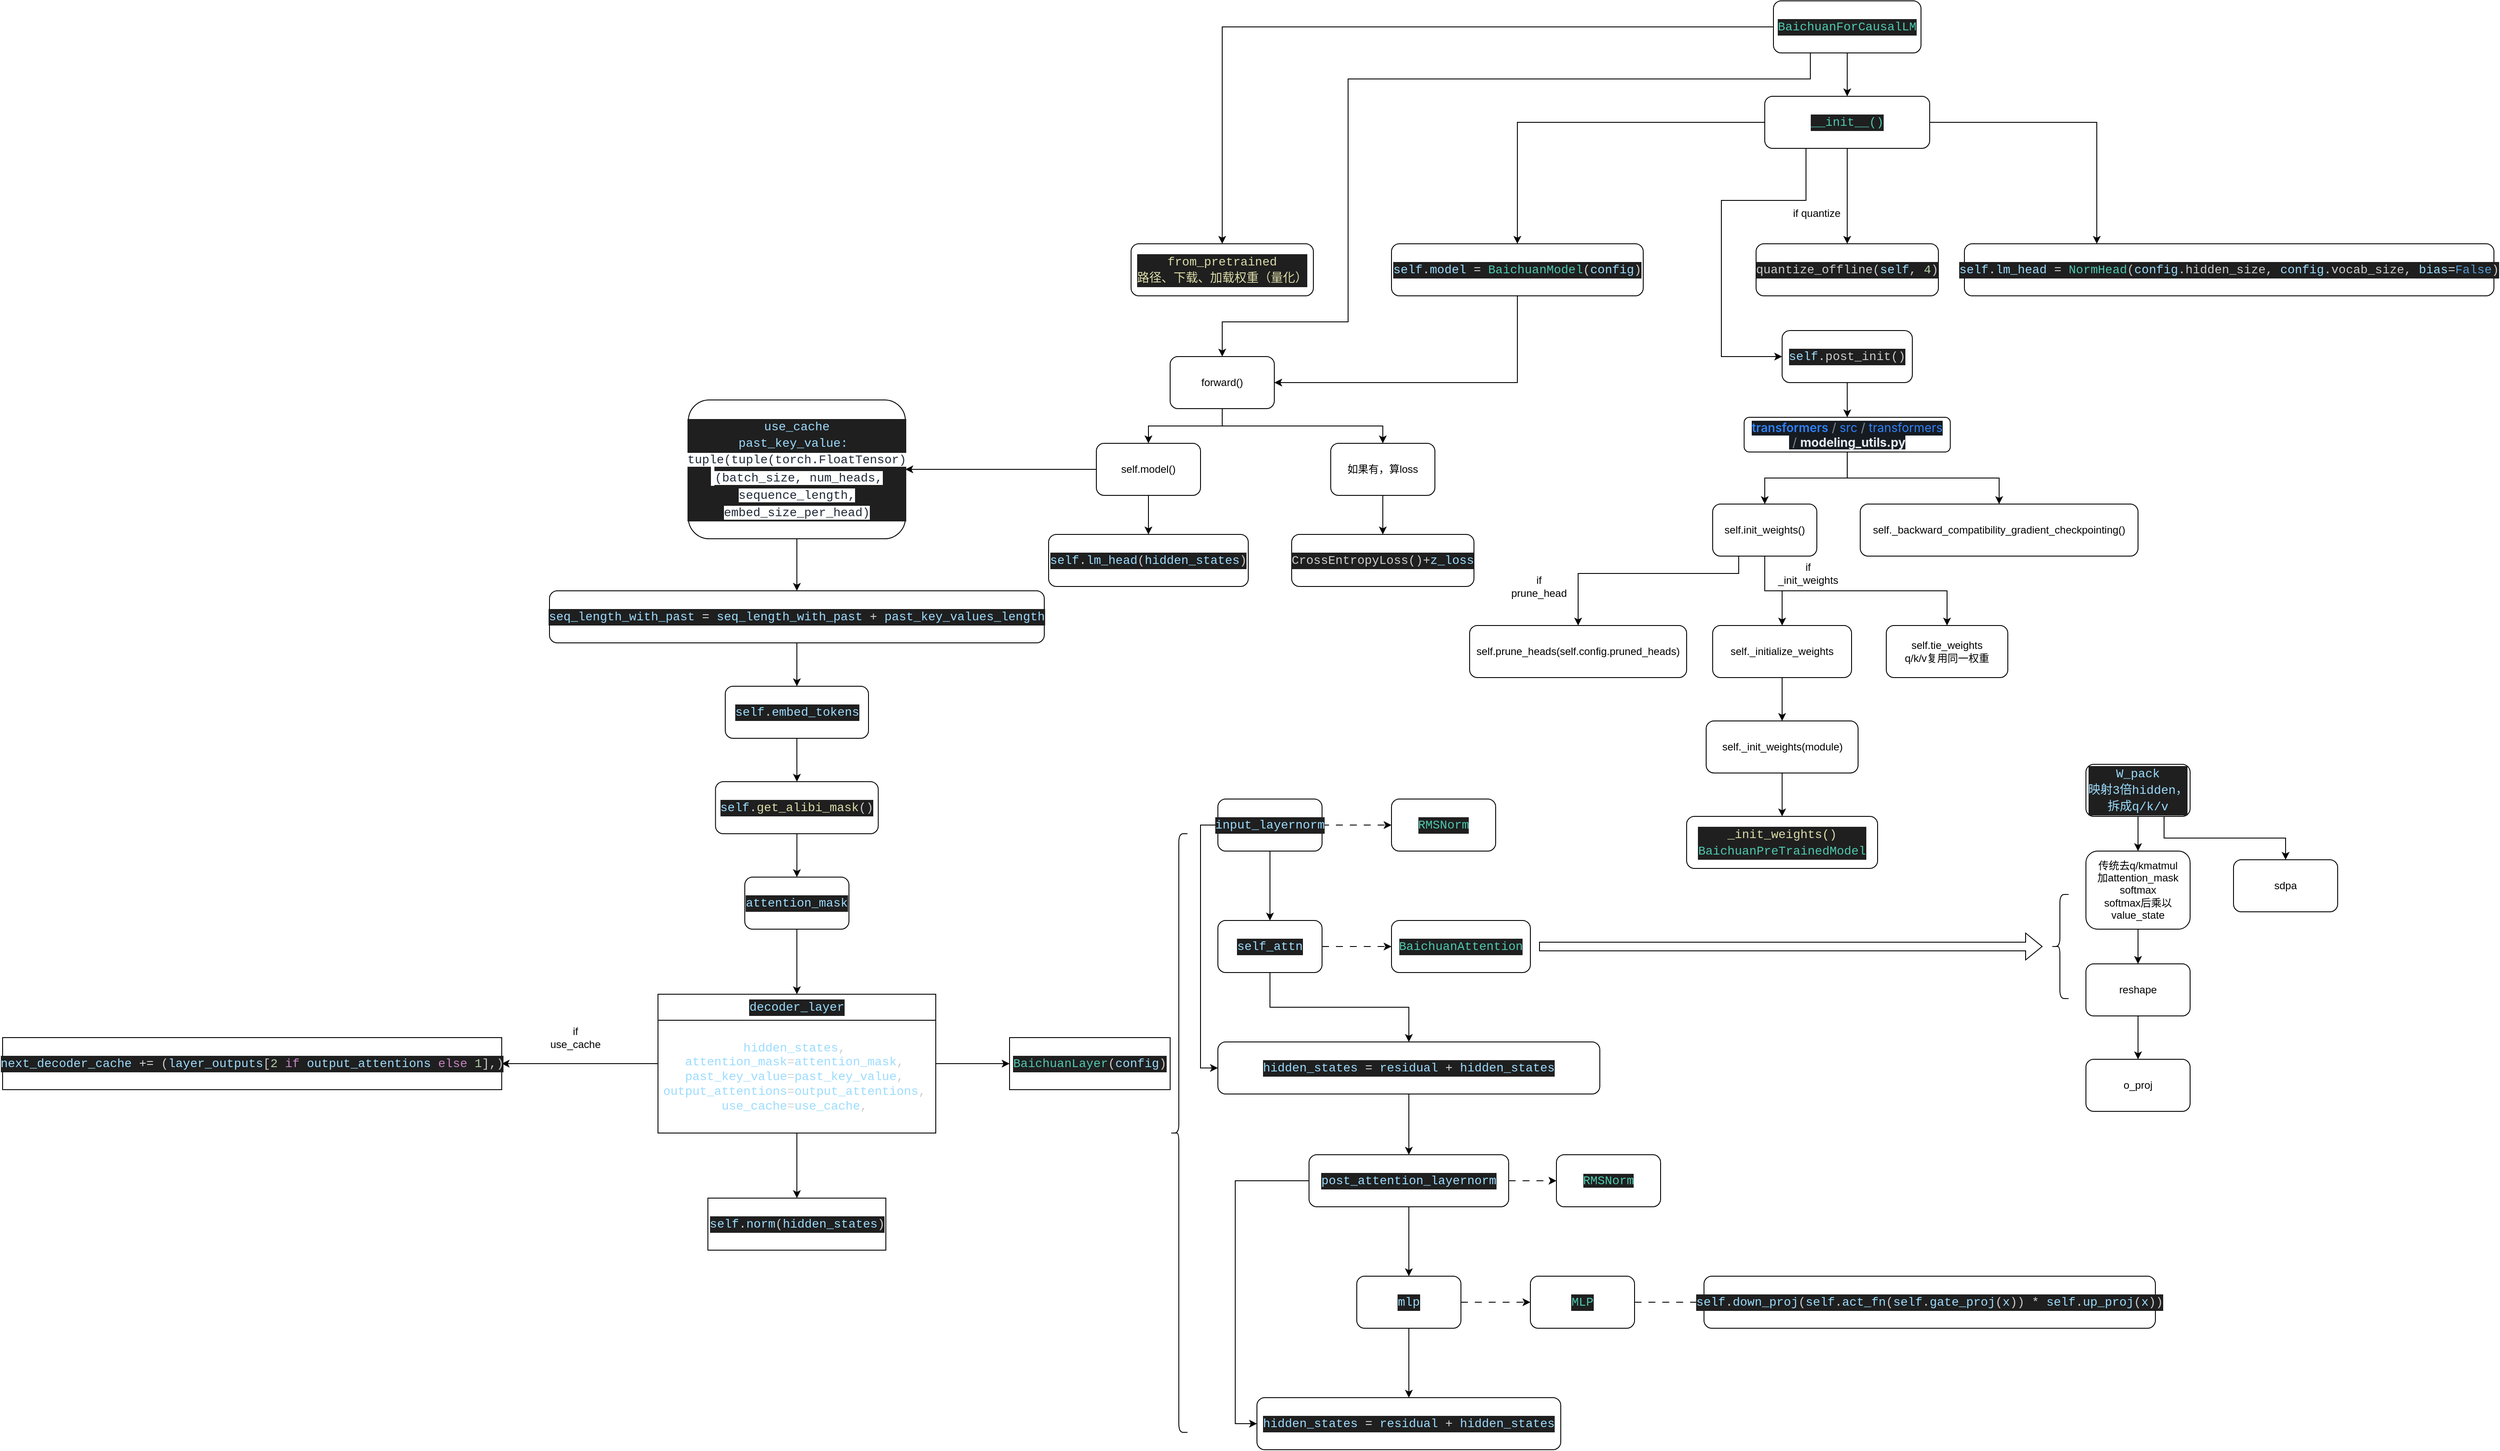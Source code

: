 <mxfile version="24.2.5" type="device">
  <diagram name="第 1 页" id="lJStV8RaI5A1z8thdrf8">
    <mxGraphModel dx="2832" dy="2044" grid="1" gridSize="10" guides="1" tooltips="1" connect="1" arrows="1" fold="1" page="1" pageScale="1" pageWidth="827" pageHeight="1169" math="0" shadow="0">
      <root>
        <mxCell id="0" />
        <mxCell id="1" parent="0" />
        <mxCell id="XuyY1v07Ao4F7MrTUdh4-5" style="edgeStyle=orthogonalEdgeStyle;rounded=0;orthogonalLoop=1;jettySize=auto;html=1;exitX=0.5;exitY=1;exitDx=0;exitDy=0;entryX=0.5;entryY=0;entryDx=0;entryDy=0;" edge="1" parent="1" source="XuyY1v07Ao4F7MrTUdh4-1" target="XuyY1v07Ao4F7MrTUdh4-4">
          <mxGeometry relative="1" as="geometry" />
        </mxCell>
        <mxCell id="XuyY1v07Ao4F7MrTUdh4-8" style="edgeStyle=orthogonalEdgeStyle;rounded=0;orthogonalLoop=1;jettySize=auto;html=1;exitX=0.25;exitY=1;exitDx=0;exitDy=0;entryX=0;entryY=0.5;entryDx=0;entryDy=0;" edge="1" parent="1" source="XuyY1v07Ao4F7MrTUdh4-1" target="XuyY1v07Ao4F7MrTUdh4-7">
          <mxGeometry relative="1" as="geometry">
            <Array as="points">
              <mxPoint x="498" y="140" />
              <mxPoint x="400" y="140" />
              <mxPoint x="400" y="320" />
            </Array>
          </mxGeometry>
        </mxCell>
        <mxCell id="XuyY1v07Ao4F7MrTUdh4-29" style="edgeStyle=orthogonalEdgeStyle;rounded=0;orthogonalLoop=1;jettySize=auto;html=1;exitX=0;exitY=0.5;exitDx=0;exitDy=0;entryX=0.5;entryY=0;entryDx=0;entryDy=0;" edge="1" parent="1" source="XuyY1v07Ao4F7MrTUdh4-1" target="XuyY1v07Ao4F7MrTUdh4-2">
          <mxGeometry relative="1" as="geometry" />
        </mxCell>
        <mxCell id="XuyY1v07Ao4F7MrTUdh4-30" style="edgeStyle=orthogonalEdgeStyle;rounded=0;orthogonalLoop=1;jettySize=auto;html=1;exitX=1;exitY=0.5;exitDx=0;exitDy=0;entryX=0.25;entryY=0;entryDx=0;entryDy=0;" edge="1" parent="1" source="XuyY1v07Ao4F7MrTUdh4-1" target="XuyY1v07Ao4F7MrTUdh4-3">
          <mxGeometry relative="1" as="geometry" />
        </mxCell>
        <mxCell id="XuyY1v07Ao4F7MrTUdh4-1" value="&lt;div style=&quot;color: rgb(204, 204, 204); background-color: rgb(31, 31, 31); font-family: Consolas, &amp;quot;Courier New&amp;quot;, monospace; font-size: 14px; line-height: 19px; white-space: pre;&quot;&gt;&lt;span style=&quot;color: #4ec9b0;&quot;&gt;__init__()&lt;/span&gt;&lt;/div&gt;" style="rounded=1;whiteSpace=wrap;html=1;" vertex="1" parent="1">
          <mxGeometry x="450" y="20" width="190" height="60" as="geometry" />
        </mxCell>
        <mxCell id="XuyY1v07Ao4F7MrTUdh4-39" style="edgeStyle=orthogonalEdgeStyle;rounded=0;orthogonalLoop=1;jettySize=auto;html=1;exitX=0.5;exitY=1;exitDx=0;exitDy=0;entryX=1;entryY=0.5;entryDx=0;entryDy=0;" edge="1" parent="1" source="XuyY1v07Ao4F7MrTUdh4-2" target="XuyY1v07Ao4F7MrTUdh4-37">
          <mxGeometry relative="1" as="geometry" />
        </mxCell>
        <mxCell id="XuyY1v07Ao4F7MrTUdh4-2" value="&lt;div style=&quot;color: rgb(204, 204, 204); background-color: rgb(31, 31, 31); font-family: Consolas, &amp;quot;Courier New&amp;quot;, monospace; font-size: 14px; line-height: 19px; white-space: pre;&quot;&gt;&lt;div style=&quot;line-height: 19px;&quot;&gt;&lt;span style=&quot;color: #9cdcfe;&quot;&gt;self&lt;/span&gt;.&lt;span style=&quot;color: #9cdcfe;&quot;&gt;model&lt;/span&gt; &lt;span style=&quot;color: #d4d4d4;&quot;&gt;=&lt;/span&gt; &lt;span style=&quot;color: #4ec9b0;&quot;&gt;BaichuanModel&lt;/span&gt;(&lt;span style=&quot;color: #9cdcfe;&quot;&gt;config&lt;/span&gt;)&lt;/div&gt;&lt;/div&gt;" style="rounded=1;whiteSpace=wrap;html=1;" vertex="1" parent="1">
          <mxGeometry x="20" y="190" width="290" height="60" as="geometry" />
        </mxCell>
        <mxCell id="XuyY1v07Ao4F7MrTUdh4-3" value="&lt;div style=&quot;color: rgb(204, 204, 204); background-color: rgb(31, 31, 31); font-family: Consolas, &amp;quot;Courier New&amp;quot;, monospace; font-size: 14px; line-height: 19px; white-space: pre;&quot;&gt;&lt;span style=&quot;color: #9cdcfe;&quot;&gt;self&lt;/span&gt;.&lt;span style=&quot;color: #9cdcfe;&quot;&gt;lm_head&lt;/span&gt; &lt;span style=&quot;color: #d4d4d4;&quot;&gt;=&lt;/span&gt; &lt;span style=&quot;color: #4ec9b0;&quot;&gt;NormHead&lt;/span&gt;(&lt;span style=&quot;color: #9cdcfe;&quot;&gt;config&lt;/span&gt;.hidden_size, &lt;span style=&quot;color: #9cdcfe;&quot;&gt;config&lt;/span&gt;.vocab_size, &lt;span style=&quot;color: #9cdcfe;&quot;&gt;bias&lt;/span&gt;&lt;span style=&quot;color: #d4d4d4;&quot;&gt;=&lt;/span&gt;&lt;span style=&quot;color: #569cd6;&quot;&gt;False&lt;/span&gt;)&lt;/div&gt;" style="rounded=1;whiteSpace=wrap;html=1;" vertex="1" parent="1">
          <mxGeometry x="680" y="190" width="610" height="60" as="geometry" />
        </mxCell>
        <mxCell id="XuyY1v07Ao4F7MrTUdh4-4" value="&lt;div style=&quot;color: rgb(204, 204, 204); background-color: rgb(31, 31, 31); font-family: Consolas, &amp;quot;Courier New&amp;quot;, monospace; font-size: 14px; line-height: 19px; white-space: pre;&quot;&gt;quantize_offline(&lt;span style=&quot;color: #9cdcfe;&quot;&gt;self&lt;/span&gt;, &lt;span style=&quot;color: #b5cea8;&quot;&gt;4&lt;/span&gt;)&lt;/div&gt;" style="rounded=1;whiteSpace=wrap;html=1;" vertex="1" parent="1">
          <mxGeometry x="440" y="190" width="210" height="60" as="geometry" />
        </mxCell>
        <mxCell id="XuyY1v07Ao4F7MrTUdh4-6" value="if quantize" style="text;html=1;align=center;verticalAlign=middle;whiteSpace=wrap;rounded=0;" vertex="1" parent="1">
          <mxGeometry x="480" y="140" width="60" height="30" as="geometry" />
        </mxCell>
        <mxCell id="XuyY1v07Ao4F7MrTUdh4-10" value="" style="edgeStyle=orthogonalEdgeStyle;rounded=0;orthogonalLoop=1;jettySize=auto;html=1;" edge="1" parent="1" source="XuyY1v07Ao4F7MrTUdh4-7" target="XuyY1v07Ao4F7MrTUdh4-9">
          <mxGeometry relative="1" as="geometry" />
        </mxCell>
        <mxCell id="XuyY1v07Ao4F7MrTUdh4-7" value="&lt;div style=&quot;color: rgb(204, 204, 204); background-color: rgb(31, 31, 31); font-family: Consolas, &amp;quot;Courier New&amp;quot;, monospace; font-size: 14px; line-height: 19px; white-space: pre;&quot;&gt;&lt;span style=&quot;color: #9cdcfe;&quot;&gt;self&lt;/span&gt;.post_init()&lt;/div&gt;" style="rounded=1;whiteSpace=wrap;html=1;" vertex="1" parent="1">
          <mxGeometry x="470" y="290" width="150" height="60" as="geometry" />
        </mxCell>
        <mxCell id="XuyY1v07Ao4F7MrTUdh4-12" value="" style="edgeStyle=orthogonalEdgeStyle;rounded=0;orthogonalLoop=1;jettySize=auto;html=1;" edge="1" parent="1" source="XuyY1v07Ao4F7MrTUdh4-9" target="XuyY1v07Ao4F7MrTUdh4-11">
          <mxGeometry relative="1" as="geometry" />
        </mxCell>
        <mxCell id="XuyY1v07Ao4F7MrTUdh4-14" style="edgeStyle=orthogonalEdgeStyle;rounded=0;orthogonalLoop=1;jettySize=auto;html=1;exitX=0.5;exitY=1;exitDx=0;exitDy=0;entryX=0.5;entryY=0;entryDx=0;entryDy=0;" edge="1" parent="1" source="XuyY1v07Ao4F7MrTUdh4-9" target="XuyY1v07Ao4F7MrTUdh4-13">
          <mxGeometry relative="1" as="geometry" />
        </mxCell>
        <mxCell id="XuyY1v07Ao4F7MrTUdh4-9" value="&lt;nav style=&quot;box-sizing: border-box; max-width: 100%; color: rgb(230, 237, 243); font-family: -apple-system, BlinkMacSystemFont, &amp;quot;Segoe UI&amp;quot;, &amp;quot;Noto Sans&amp;quot;, Helvetica, Arial, sans-serif, &amp;quot;Apple Color Emoji&amp;quot;, &amp;quot;Segoe UI Emoji&amp;quot;; font-size: 14px; text-align: start; background-color: rgb(22, 27, 34);&quot; class=&quot;Box-sc-g0xbh4-0 kzRgrI&quot; id=&quot;sticky-breadcrumb&quot; aria-labelledby=&quot;sticky-breadcrumb-heading&quot; data-testid=&quot;breadcrumbs&quot;&gt;&lt;ol style=&quot;box-sizing: border-box; padding-left: 0px; margin-top: 0px; margin-bottom: 0px; max-width: 100%; list-style: none; display: inline-block;&quot; class=&quot;Box-sc-g0xbh4-0 cmAPIB&quot;&gt;&lt;li style=&quot;box-sizing: border-box; display: inline-block; max-width: 100%;&quot; class=&quot;Box-sc-g0xbh4-0 jwXCBK&quot;&gt;&lt;a style=&quot;box-sizing: border-box; background-color: transparent; color: var(--fgColor-accent,var(--color-accent-fg,#2f81f7)); text-decoration-line: none; font-weight: 600;&quot; href=&quot;https://github.com/huggingface/transformers/tree/main&quot; class=&quot;Link__StyledLink-sc-14289xe-0 dpowyu&quot; data-testid=&quot;breadcrumbs-repo-link&quot;&gt;transformers&lt;/a&gt;&lt;/li&gt;&lt;li style=&quot;box-sizing: border-box; display: inline-block; max-width: 100%;&quot; class=&quot;Box-sc-g0xbh4-0 jwXCBK&quot;&gt;&lt;span style=&quot;box-sizing: border-box; padding-left: 4px; padding-right: 4px; color: var(--fgColor-muted,var(--color-fg-muted,#848d97));&quot; class=&quot;Text-sc-17v1xeu-0 fQxKLn&quot; aria-hidden=&quot;true&quot;&gt;/&lt;/span&gt;&lt;a style=&quot;box-sizing: border-box; background-color: transparent; color: var(--fgColor-accent,var(--color-accent-fg,#2f81f7)); text-decoration-line: none;&quot; href=&quot;https://github.com/huggingface/transformers/tree/main/src&quot; class=&quot;Link__StyledLink-sc-14289xe-0 csCkZA&quot;&gt;src&lt;/a&gt;&lt;/li&gt;&lt;li style=&quot;box-sizing: border-box; display: inline-block; max-width: 100%;&quot; class=&quot;Box-sc-g0xbh4-0 jwXCBK&quot;&gt;&lt;span style=&quot;box-sizing: border-box; padding-left: 4px; padding-right: 4px; color: var(--fgColor-muted,var(--color-fg-muted,#848d97));&quot; class=&quot;Text-sc-17v1xeu-0 fQxKLn&quot; aria-hidden=&quot;true&quot;&gt;/&lt;/span&gt;&lt;a style=&quot;box-sizing: border-box; background-color: transparent; color: var(--fgColor-accent,var(--color-accent-fg,#2f81f7)); text-decoration-line: none;&quot; href=&quot;https://github.com/huggingface/transformers/tree/main/src/transformers&quot; class=&quot;Link__StyledLink-sc-14289xe-0 csCkZA&quot;&gt;transformers&lt;/a&gt;&lt;/li&gt;&lt;/ol&gt;&lt;/nav&gt;&lt;div style=&quot;box-sizing: border-box; display: inline-block; max-width: 100%; color: rgb(230, 237, 243); font-family: -apple-system, BlinkMacSystemFont, &amp;quot;Segoe UI&amp;quot;, &amp;quot;Noto Sans&amp;quot;, Helvetica, Arial, sans-serif, &amp;quot;Apple Color Emoji&amp;quot;, &amp;quot;Segoe UI Emoji&amp;quot;; font-size: 14px; text-align: start; background-color: rgb(22, 27, 34);&quot; class=&quot;Box-sc-g0xbh4-0 jwXCBK&quot; data-testid=&quot;breadcrumbs-filename&quot;&gt;&lt;span style=&quot;box-sizing: border-box; padding-left: 4px; padding-right: 4px; color: var(--fgColor-muted,var(--color-fg-muted,#848d97));&quot; class=&quot;Text-sc-17v1xeu-0 fQxKLn&quot; aria-hidden=&quot;true&quot;&gt;/&lt;/span&gt;&lt;h1 style=&quot;box-sizing: border-box; font-size: 14px; margin: 0px; display: inline-block; max-width: 100%;&quot; class=&quot;Heading__StyledHeading-sc-1c1dgg0-0 jAEDJk&quot; id=&quot;sticky-file-name-id&quot; tabindex=&quot;-1&quot;&gt;modeling_utils.py&lt;/h1&gt;&lt;/div&gt;" style="whiteSpace=wrap;html=1;rounded=1;" vertex="1" parent="1">
          <mxGeometry x="426.25" y="390" width="237.5" height="40" as="geometry" />
        </mxCell>
        <mxCell id="XuyY1v07Ao4F7MrTUdh4-16" value="" style="edgeStyle=orthogonalEdgeStyle;rounded=0;orthogonalLoop=1;jettySize=auto;html=1;" edge="1" parent="1" source="XuyY1v07Ao4F7MrTUdh4-11" target="XuyY1v07Ao4F7MrTUdh4-15">
          <mxGeometry relative="1" as="geometry">
            <Array as="points">
              <mxPoint x="420" y="570" />
              <mxPoint x="235" y="570" />
            </Array>
          </mxGeometry>
        </mxCell>
        <mxCell id="XuyY1v07Ao4F7MrTUdh4-20" value="" style="edgeStyle=orthogonalEdgeStyle;rounded=0;orthogonalLoop=1;jettySize=auto;html=1;" edge="1" parent="1" source="XuyY1v07Ao4F7MrTUdh4-11" target="XuyY1v07Ao4F7MrTUdh4-19">
          <mxGeometry relative="1" as="geometry" />
        </mxCell>
        <mxCell id="XuyY1v07Ao4F7MrTUdh4-21" style="edgeStyle=orthogonalEdgeStyle;rounded=0;orthogonalLoop=1;jettySize=auto;html=1;exitX=0.5;exitY=1;exitDx=0;exitDy=0;entryX=0.5;entryY=0;entryDx=0;entryDy=0;" edge="1" parent="1" source="XuyY1v07Ao4F7MrTUdh4-11" target="XuyY1v07Ao4F7MrTUdh4-22">
          <mxGeometry relative="1" as="geometry">
            <mxPoint x="580" y="630" as="targetPoint" />
          </mxGeometry>
        </mxCell>
        <mxCell id="XuyY1v07Ao4F7MrTUdh4-11" value="self.init_weights()" style="whiteSpace=wrap;html=1;rounded=1;" vertex="1" parent="1">
          <mxGeometry x="390" y="490" width="120" height="60" as="geometry" />
        </mxCell>
        <mxCell id="XuyY1v07Ao4F7MrTUdh4-13" value="self._backward_compatibility_gradient_checkpointing()" style="whiteSpace=wrap;html=1;rounded=1;" vertex="1" parent="1">
          <mxGeometry x="560" y="490" width="320" height="60" as="geometry" />
        </mxCell>
        <mxCell id="XuyY1v07Ao4F7MrTUdh4-15" value="self.prune_heads(self.config.pruned_heads)" style="whiteSpace=wrap;html=1;rounded=1;" vertex="1" parent="1">
          <mxGeometry x="110" y="630" width="250" height="60" as="geometry" />
        </mxCell>
        <mxCell id="XuyY1v07Ao4F7MrTUdh4-17" value="if prune_head" style="text;html=1;align=center;verticalAlign=middle;whiteSpace=wrap;rounded=0;" vertex="1" parent="1">
          <mxGeometry x="160" y="570" width="60" height="30" as="geometry" />
        </mxCell>
        <mxCell id="XuyY1v07Ao4F7MrTUdh4-25" value="" style="edgeStyle=orthogonalEdgeStyle;rounded=0;orthogonalLoop=1;jettySize=auto;html=1;" edge="1" parent="1" source="XuyY1v07Ao4F7MrTUdh4-19" target="XuyY1v07Ao4F7MrTUdh4-24">
          <mxGeometry relative="1" as="geometry" />
        </mxCell>
        <mxCell id="XuyY1v07Ao4F7MrTUdh4-19" value="self._initialize_weights" style="whiteSpace=wrap;html=1;rounded=1;" vertex="1" parent="1">
          <mxGeometry x="390" y="630" width="160" height="60" as="geometry" />
        </mxCell>
        <mxCell id="XuyY1v07Ao4F7MrTUdh4-22" value="self.tie_weights&lt;div&gt;q/k/v复用同一权重&lt;/div&gt;" style="whiteSpace=wrap;html=1;rounded=1;" vertex="1" parent="1">
          <mxGeometry x="590" y="630" width="140" height="60" as="geometry" />
        </mxCell>
        <mxCell id="XuyY1v07Ao4F7MrTUdh4-23" value="if _init_weights" style="text;html=1;align=center;verticalAlign=middle;whiteSpace=wrap;rounded=0;" vertex="1" parent="1">
          <mxGeometry x="470" y="555" width="60" height="30" as="geometry" />
        </mxCell>
        <mxCell id="XuyY1v07Ao4F7MrTUdh4-27" value="" style="edgeStyle=orthogonalEdgeStyle;rounded=0;orthogonalLoop=1;jettySize=auto;html=1;" edge="1" parent="1" source="XuyY1v07Ao4F7MrTUdh4-24" target="XuyY1v07Ao4F7MrTUdh4-26">
          <mxGeometry relative="1" as="geometry" />
        </mxCell>
        <mxCell id="XuyY1v07Ao4F7MrTUdh4-24" value="self._init_weights(module)" style="whiteSpace=wrap;html=1;rounded=1;" vertex="1" parent="1">
          <mxGeometry x="382.5" y="740" width="175" height="60" as="geometry" />
        </mxCell>
        <mxCell id="XuyY1v07Ao4F7MrTUdh4-26" value="&lt;div style=&quot;color: rgb(204, 204, 204); background-color: rgb(31, 31, 31); font-family: Consolas, &amp;quot;Courier New&amp;quot;, monospace; font-size: 14px; line-height: 19px; white-space: pre;&quot;&gt;&lt;span style=&quot;color: #dcdcaa;&quot;&gt;_init_weights()&lt;/span&gt;&lt;/div&gt;&lt;div style=&quot;color: rgb(204, 204, 204); background-color: rgb(31, 31, 31); font-family: Consolas, &amp;quot;Courier New&amp;quot;, monospace; font-size: 14px; line-height: 19px; white-space: pre;&quot;&gt;&lt;div style=&quot;line-height: 19px;&quot;&gt;&lt;span style=&quot;color: #4ec9b0;&quot;&gt;BaichuanPreTrainedModel&lt;/span&gt;&lt;/div&gt;&lt;/div&gt;" style="whiteSpace=wrap;html=1;rounded=1;" vertex="1" parent="1">
          <mxGeometry x="360" y="850" width="220" height="60" as="geometry" />
        </mxCell>
        <mxCell id="XuyY1v07Ao4F7MrTUdh4-32" style="edgeStyle=orthogonalEdgeStyle;rounded=0;orthogonalLoop=1;jettySize=auto;html=1;exitX=0.5;exitY=1;exitDx=0;exitDy=0;entryX=0.5;entryY=0;entryDx=0;entryDy=0;" edge="1" parent="1" source="XuyY1v07Ao4F7MrTUdh4-31" target="XuyY1v07Ao4F7MrTUdh4-1">
          <mxGeometry relative="1" as="geometry" />
        </mxCell>
        <mxCell id="XuyY1v07Ao4F7MrTUdh4-36" style="edgeStyle=orthogonalEdgeStyle;rounded=0;orthogonalLoop=1;jettySize=auto;html=1;exitX=0;exitY=0.5;exitDx=0;exitDy=0;entryX=0.5;entryY=0;entryDx=0;entryDy=0;" edge="1" parent="1" source="XuyY1v07Ao4F7MrTUdh4-31" target="XuyY1v07Ao4F7MrTUdh4-34">
          <mxGeometry relative="1" as="geometry" />
        </mxCell>
        <mxCell id="XuyY1v07Ao4F7MrTUdh4-38" style="edgeStyle=orthogonalEdgeStyle;rounded=0;orthogonalLoop=1;jettySize=auto;html=1;exitX=0.25;exitY=1;exitDx=0;exitDy=0;entryX=0.5;entryY=0;entryDx=0;entryDy=0;" edge="1" parent="1" source="XuyY1v07Ao4F7MrTUdh4-31" target="XuyY1v07Ao4F7MrTUdh4-37">
          <mxGeometry relative="1" as="geometry">
            <Array as="points">
              <mxPoint x="503" />
              <mxPoint x="-30" />
              <mxPoint x="-30" y="280" />
              <mxPoint x="-175" y="280" />
            </Array>
          </mxGeometry>
        </mxCell>
        <mxCell id="XuyY1v07Ao4F7MrTUdh4-31" value="&lt;div style=&quot;color: rgb(204, 204, 204); background-color: rgb(31, 31, 31); font-family: Consolas, &amp;quot;Courier New&amp;quot;, monospace; font-size: 14px; line-height: 19px; white-space: pre;&quot;&gt;&lt;span style=&quot;color: #4ec9b0;&quot;&gt;BaichuanForCausalLM&lt;/span&gt;&lt;/div&gt;" style="rounded=1;whiteSpace=wrap;html=1;" vertex="1" parent="1">
          <mxGeometry x="460" y="-90" width="170" height="60" as="geometry" />
        </mxCell>
        <mxCell id="XuyY1v07Ao4F7MrTUdh4-34" value="&lt;div style=&quot;color: rgb(204, 204, 204); background-color: rgb(31, 31, 31); font-family: Consolas, &amp;quot;Courier New&amp;quot;, monospace; font-size: 14px; line-height: 19px; white-space: pre;&quot;&gt;&lt;span style=&quot;color: #dcdcaa;&quot;&gt;from_pretrained&lt;/span&gt;&lt;/div&gt;&lt;div style=&quot;background-color: rgb(31, 31, 31); font-family: Consolas, &amp;quot;Courier New&amp;quot;, monospace; font-size: 14px; line-height: 19px; white-space: pre;&quot;&gt;&lt;font color=&quot;#dcdcaa&quot;&gt;路径、下载、加载权重（&lt;/font&gt;&lt;span style=&quot;color: rgb(220, 220, 170);&quot;&gt;量化）&lt;/span&gt;&lt;/div&gt;" style="rounded=1;whiteSpace=wrap;html=1;" vertex="1" parent="1">
          <mxGeometry x="-280" y="190" width="210" height="60" as="geometry" />
        </mxCell>
        <mxCell id="XuyY1v07Ao4F7MrTUdh4-40" style="edgeStyle=orthogonalEdgeStyle;rounded=0;orthogonalLoop=1;jettySize=auto;html=1;exitX=0.5;exitY=1;exitDx=0;exitDy=0;" edge="1" parent="1" source="XuyY1v07Ao4F7MrTUdh4-37" target="XuyY1v07Ao4F7MrTUdh4-41">
          <mxGeometry relative="1" as="geometry">
            <mxPoint x="-50" y="430" as="targetPoint" />
          </mxGeometry>
        </mxCell>
        <mxCell id="XuyY1v07Ao4F7MrTUdh4-42" style="edgeStyle=orthogonalEdgeStyle;rounded=0;orthogonalLoop=1;jettySize=auto;html=1;exitX=0.5;exitY=1;exitDx=0;exitDy=0;" edge="1" parent="1" source="XuyY1v07Ao4F7MrTUdh4-37" target="XuyY1v07Ao4F7MrTUdh4-43">
          <mxGeometry relative="1" as="geometry">
            <mxPoint x="-280" y="420" as="targetPoint" />
          </mxGeometry>
        </mxCell>
        <mxCell id="XuyY1v07Ao4F7MrTUdh4-37" value="forward()" style="rounded=1;whiteSpace=wrap;html=1;" vertex="1" parent="1">
          <mxGeometry x="-235" y="320" width="120" height="60" as="geometry" />
        </mxCell>
        <mxCell id="XuyY1v07Ao4F7MrTUdh4-47" value="" style="edgeStyle=orthogonalEdgeStyle;rounded=0;orthogonalLoop=1;jettySize=auto;html=1;" edge="1" parent="1" source="XuyY1v07Ao4F7MrTUdh4-41" target="XuyY1v07Ao4F7MrTUdh4-46">
          <mxGeometry relative="1" as="geometry" />
        </mxCell>
        <mxCell id="XuyY1v07Ao4F7MrTUdh4-41" value="如果有，算loss" style="rounded=1;whiteSpace=wrap;html=1;" vertex="1" parent="1">
          <mxGeometry x="-50" y="420" width="120" height="60" as="geometry" />
        </mxCell>
        <mxCell id="XuyY1v07Ao4F7MrTUdh4-45" value="" style="edgeStyle=orthogonalEdgeStyle;rounded=0;orthogonalLoop=1;jettySize=auto;html=1;" edge="1" parent="1" source="XuyY1v07Ao4F7MrTUdh4-43" target="XuyY1v07Ao4F7MrTUdh4-44">
          <mxGeometry relative="1" as="geometry" />
        </mxCell>
        <mxCell id="XuyY1v07Ao4F7MrTUdh4-49" value="" style="edgeStyle=orthogonalEdgeStyle;rounded=0;orthogonalLoop=1;jettySize=auto;html=1;" edge="1" parent="1" source="XuyY1v07Ao4F7MrTUdh4-43" target="XuyY1v07Ao4F7MrTUdh4-48">
          <mxGeometry relative="1" as="geometry" />
        </mxCell>
        <mxCell id="XuyY1v07Ao4F7MrTUdh4-43" value="self.model()" style="rounded=1;whiteSpace=wrap;html=1;" vertex="1" parent="1">
          <mxGeometry x="-320" y="420" width="120" height="60" as="geometry" />
        </mxCell>
        <mxCell id="XuyY1v07Ao4F7MrTUdh4-44" value="&lt;div style=&quot;color: rgb(204, 204, 204); background-color: rgb(31, 31, 31); font-family: Consolas, &amp;quot;Courier New&amp;quot;, monospace; font-size: 14px; line-height: 19px; white-space: pre;&quot;&gt;&lt;span style=&quot;color: #9cdcfe;&quot;&gt;self&lt;/span&gt;.&lt;span style=&quot;color: #9cdcfe;&quot;&gt;lm_head&lt;/span&gt;(&lt;span style=&quot;color: #9cdcfe;&quot;&gt;hidden_states&lt;/span&gt;)&lt;/div&gt;" style="whiteSpace=wrap;html=1;rounded=1;" vertex="1" parent="1">
          <mxGeometry x="-375" y="525" width="230" height="60" as="geometry" />
        </mxCell>
        <mxCell id="XuyY1v07Ao4F7MrTUdh4-46" value="&lt;div style=&quot;color: #cccccc;background-color: #1f1f1f;font-family: Consolas, &#39;Courier New&#39;, monospace;font-weight: normal;font-size: 14px;line-height: 19px;white-space: pre;&quot;&gt;&lt;div&gt;&lt;span style=&quot;color: #cccccc;&quot;&gt;CrossEntropyLoss()+&lt;/span&gt;&lt;span style=&quot;color: rgb(156, 220, 254);&quot;&gt;z_loss&lt;/span&gt;&lt;/div&gt;&lt;/div&gt;" style="whiteSpace=wrap;html=1;rounded=1;" vertex="1" parent="1">
          <mxGeometry x="-95" y="525" width="210" height="60" as="geometry" />
        </mxCell>
        <mxCell id="XuyY1v07Ao4F7MrTUdh4-53" style="edgeStyle=orthogonalEdgeStyle;rounded=0;orthogonalLoop=1;jettySize=auto;html=1;exitX=0.5;exitY=1;exitDx=0;exitDy=0;entryX=0.5;entryY=0;entryDx=0;entryDy=0;" edge="1" parent="1" source="XuyY1v07Ao4F7MrTUdh4-48" target="XuyY1v07Ao4F7MrTUdh4-52">
          <mxGeometry relative="1" as="geometry" />
        </mxCell>
        <mxCell id="XuyY1v07Ao4F7MrTUdh4-48" value="&lt;div style=&quot;color: rgb(204, 204, 204); background-color: rgb(31, 31, 31); font-family: Consolas, &amp;quot;Courier New&amp;quot;, monospace; font-size: 14px; line-height: 19px; white-space: pre;&quot;&gt;&lt;span style=&quot;color: #9cdcfe;&quot;&gt;use_cache&lt;/span&gt;&lt;/div&gt;&lt;div style=&quot;color: rgb(204, 204, 204); background-color: rgb(31, 31, 31); font-family: Consolas, &amp;quot;Courier New&amp;quot;, monospace; font-size: 14px; line-height: 19px; white-space: pre;&quot;&gt;&lt;span style=&quot;color: #9cdcfe;&quot;&gt;past_key_value: &lt;/span&gt;&lt;/div&gt;&lt;div style=&quot;color: rgb(204, 204, 204); background-color: rgb(31, 31, 31); font-family: Consolas, &amp;quot;Courier New&amp;quot;, monospace; font-size: 14px; line-height: 19px; white-space: pre;&quot;&gt;&lt;span style=&quot;color: rgb(31, 41, 55); font-family: &amp;quot;IBM Plex Mono&amp;quot;, ui-monospace, SFMono-Regular, Menlo, Monaco, Consolas, &amp;quot;Liberation Mono&amp;quot;, &amp;quot;Courier New&amp;quot;, monospace; text-align: left; white-space: normal; background-color: rgb(255, 255, 255);&quot;&gt;tuple(tuple(torch.FloatTensor)&lt;/span&gt;&lt;span style=&quot;color: #9cdcfe;&quot;&gt;&lt;br&gt;&lt;/span&gt;&lt;/div&gt;&lt;div style=&quot;color: rgb(204, 204, 204); background-color: rgb(31, 31, 31); font-family: Consolas, &amp;quot;Courier New&amp;quot;, monospace; font-size: 14px; line-height: 19px; white-space: pre;&quot;&gt;&lt;span style=&quot;color: rgb(75, 85, 99); font-family: &amp;quot;Source Sans Pro&amp;quot;, ui-sans-serif, system-ui, sans-serif, &amp;quot;Apple Color Emoji&amp;quot;, &amp;quot;Segoe UI Emoji&amp;quot;, &amp;quot;Segoe UI Symbol&amp;quot;, &amp;quot;Noto Color Emoji&amp;quot;; font-size: 16px; text-align: left; white-space: normal; background-color: rgb(255, 255, 255);&quot;&gt;&amp;nbsp;&lt;/span&gt;&lt;code style=&quot;box-sizing: border-box; border-width: 0px; border-style: solid; border-color: rgb(229, 231, 235); --tw-border-spacing-x: 0; --tw-border-spacing-y: 0; --tw-translate-x: 0; --tw-translate-y: 0; --tw-rotate: 0; --tw-skew-x: 0; --tw-skew-y: 0; --tw-scale-x: 1; --tw-scale-y: 1; --tw-pan-x: ; --tw-pan-y: ; --tw-pinch-zoom: ; --tw-scroll-snap-strictness: proximity; --tw-gradient-from-position: ; --tw-gradient-via-position: ; --tw-gradient-to-position: ; --tw-ordinal: ; --tw-slashed-zero: ; --tw-numeric-figure: ; --tw-numeric-spacing: ; --tw-numeric-fraction: ; --tw-ring-inset: ; --tw-ring-offset-width: 0px; --tw-ring-offset-color: #fff; --tw-ring-color: rgb(59 130 246 / .5); --tw-ring-offset-shadow: 0 0 #0000; --tw-ring-shadow: 0 0 #0000; --tw-shadow: 0 0 #0000; --tw-shadow-colored: 0 0 #0000; --tw-blur: ; --tw-brightness: ; --tw-contrast: ; --tw-grayscale: ; --tw-hue-rotate: ; --tw-invert: ; --tw-saturate: ; --tw-sepia: ; --tw-drop-shadow: ; --tw-backdrop-blur: ; --tw-backdrop-brightness: ; --tw-backdrop-contrast: ; --tw-backdrop-grayscale: ; --tw-backdrop-hue-rotate: ; --tw-backdrop-invert: ; --tw-backdrop-opacity: ; --tw-backdrop-saturate: ; --tw-backdrop-sepia: ; font-family: &amp;quot;IBM Plex Mono&amp;quot;, ui-monospace, SFMono-Regular, Menlo, Monaco, Consolas, &amp;quot;Liberation Mono&amp;quot;, &amp;quot;Courier New&amp;quot;, monospace; font-feature-settings: normal; font-variation-settings: normal; font-size: 0.875rem; color: rgb(31 41 55 / var(--tw-text-opacity)); line-height: 1.25rem; --tw-text-opacity: 1; text-align: left; white-space: normal; background-color: rgb(255, 255, 255);&quot;&gt;(batch_size, num_heads, sequence_length, embed_size_per_head)&lt;/code&gt;&lt;span style=&quot;color: rgb(31, 41, 55); font-family: &amp;quot;IBM Plex Mono&amp;quot;, ui-monospace, SFMono-Regular, Menlo, Monaco, Consolas, &amp;quot;Liberation Mono&amp;quot;, &amp;quot;Courier New&amp;quot;, monospace; text-align: left; white-space: normal; background-color: rgb(255, 255, 255);&quot;&gt;&lt;br&gt;&lt;/span&gt;&lt;/div&gt;" style="whiteSpace=wrap;html=1;rounded=1;" vertex="1" parent="1">
          <mxGeometry x="-790" y="370" width="250" height="160" as="geometry" />
        </mxCell>
        <mxCell id="XuyY1v07Ao4F7MrTUdh4-56" value="" style="edgeStyle=orthogonalEdgeStyle;rounded=0;orthogonalLoop=1;jettySize=auto;html=1;" edge="1" parent="1" source="XuyY1v07Ao4F7MrTUdh4-50" target="XuyY1v07Ao4F7MrTUdh4-55">
          <mxGeometry relative="1" as="geometry" />
        </mxCell>
        <mxCell id="XuyY1v07Ao4F7MrTUdh4-50" value="&lt;div style=&quot;color: rgb(204, 204, 204); background-color: rgb(31, 31, 31); font-family: Consolas, &amp;quot;Courier New&amp;quot;, monospace; font-size: 14px; line-height: 19px; white-space: pre;&quot;&gt;&lt;span style=&quot;color: #9cdcfe;&quot;&gt;self&lt;/span&gt;.&lt;span style=&quot;color: #9cdcfe;&quot;&gt;embed_tokens&lt;/span&gt;&lt;/div&gt;" style="whiteSpace=wrap;html=1;rounded=1;" vertex="1" parent="1">
          <mxGeometry x="-747.5" y="700" width="165" height="60" as="geometry" />
        </mxCell>
        <mxCell id="XuyY1v07Ao4F7MrTUdh4-54" style="edgeStyle=orthogonalEdgeStyle;rounded=0;orthogonalLoop=1;jettySize=auto;html=1;exitX=0.5;exitY=1;exitDx=0;exitDy=0;entryX=0.5;entryY=0;entryDx=0;entryDy=0;" edge="1" parent="1" source="XuyY1v07Ao4F7MrTUdh4-52" target="XuyY1v07Ao4F7MrTUdh4-50">
          <mxGeometry relative="1" as="geometry" />
        </mxCell>
        <mxCell id="XuyY1v07Ao4F7MrTUdh4-52" value="&lt;div style=&quot;color: rgb(204, 204, 204); background-color: rgb(31, 31, 31); font-family: Consolas, &amp;quot;Courier New&amp;quot;, monospace; font-size: 14px; line-height: 19px; white-space: pre;&quot;&gt;&lt;span style=&quot;color: #9cdcfe;&quot;&gt;seq_length_with_past&lt;/span&gt; &lt;span style=&quot;color: #d4d4d4;&quot;&gt;=&lt;/span&gt; &lt;span style=&quot;color: #9cdcfe;&quot;&gt;seq_length_with_past&lt;/span&gt; &lt;span style=&quot;color: #d4d4d4;&quot;&gt;+&lt;/span&gt; &lt;span style=&quot;color: #9cdcfe;&quot;&gt;past_key_values_length&lt;/span&gt;&lt;/div&gt;" style="rounded=1;whiteSpace=wrap;html=1;" vertex="1" parent="1">
          <mxGeometry x="-950" y="590" width="570" height="60" as="geometry" />
        </mxCell>
        <mxCell id="XuyY1v07Ao4F7MrTUdh4-58" value="" style="edgeStyle=orthogonalEdgeStyle;rounded=0;orthogonalLoop=1;jettySize=auto;html=1;" edge="1" parent="1" source="XuyY1v07Ao4F7MrTUdh4-55" target="XuyY1v07Ao4F7MrTUdh4-57">
          <mxGeometry relative="1" as="geometry" />
        </mxCell>
        <mxCell id="XuyY1v07Ao4F7MrTUdh4-55" value="&lt;div style=&quot;color: rgb(204, 204, 204); background-color: rgb(31, 31, 31); font-family: Consolas, &amp;quot;Courier New&amp;quot;, monospace; font-size: 14px; line-height: 19px; white-space: pre;&quot;&gt;&lt;span style=&quot;color: #9cdcfe;&quot;&gt;self&lt;/span&gt;.&lt;span style=&quot;color: #dcdcaa;&quot;&gt;get_alibi_mask&lt;/span&gt;()&lt;/div&gt;" style="whiteSpace=wrap;html=1;rounded=1;" vertex="1" parent="1">
          <mxGeometry x="-758.75" y="810" width="187.5" height="60" as="geometry" />
        </mxCell>
        <mxCell id="XuyY1v07Ao4F7MrTUdh4-63" style="edgeStyle=orthogonalEdgeStyle;rounded=0;orthogonalLoop=1;jettySize=auto;html=1;exitX=0.5;exitY=1;exitDx=0;exitDy=0;entryX=0.5;entryY=0;entryDx=0;entryDy=0;" edge="1" parent="1" source="XuyY1v07Ao4F7MrTUdh4-57" target="XuyY1v07Ao4F7MrTUdh4-59">
          <mxGeometry relative="1" as="geometry" />
        </mxCell>
        <mxCell id="XuyY1v07Ao4F7MrTUdh4-57" value="&lt;div style=&quot;color: rgb(204, 204, 204); background-color: rgb(31, 31, 31); font-family: Consolas, &amp;quot;Courier New&amp;quot;, monospace; font-size: 14px; line-height: 19px; white-space: pre;&quot;&gt;&lt;span style=&quot;color: #9cdcfe;&quot;&gt;attention_mask&lt;/span&gt;&lt;/div&gt;" style="whiteSpace=wrap;html=1;rounded=1;" vertex="1" parent="1">
          <mxGeometry x="-725" y="920" width="120" height="60" as="geometry" />
        </mxCell>
        <mxCell id="XuyY1v07Ao4F7MrTUdh4-65" value="" style="edgeStyle=orthogonalEdgeStyle;rounded=0;orthogonalLoop=1;jettySize=auto;html=1;" edge="1" parent="1" source="XuyY1v07Ao4F7MrTUdh4-59" target="XuyY1v07Ao4F7MrTUdh4-64">
          <mxGeometry relative="1" as="geometry" />
        </mxCell>
        <mxCell id="XuyY1v07Ao4F7MrTUdh4-68" value="" style="edgeStyle=orthogonalEdgeStyle;rounded=0;orthogonalLoop=1;jettySize=auto;html=1;" edge="1" parent="1" source="XuyY1v07Ao4F7MrTUdh4-59" target="XuyY1v07Ao4F7MrTUdh4-67">
          <mxGeometry relative="1" as="geometry" />
        </mxCell>
        <mxCell id="XuyY1v07Ao4F7MrTUdh4-72" value="" style="edgeStyle=orthogonalEdgeStyle;rounded=0;orthogonalLoop=1;jettySize=auto;html=1;" edge="1" parent="1" source="XuyY1v07Ao4F7MrTUdh4-59" target="XuyY1v07Ao4F7MrTUdh4-71">
          <mxGeometry relative="1" as="geometry" />
        </mxCell>
        <mxCell id="XuyY1v07Ao4F7MrTUdh4-59" value="&lt;div style=&quot;color: rgb(204, 204, 204); background-color: rgb(31, 31, 31); font-family: Consolas, &amp;quot;Courier New&amp;quot;, monospace; font-size: 14px; line-height: 19px; white-space: pre;&quot;&gt;&lt;div&gt;&lt;span style=&quot;color: #9cdcfe;&quot;&gt;decoder_layer&lt;/span&gt;&lt;/div&gt;&lt;/div&gt;" style="swimlane;fontStyle=0;childLayout=stackLayout;horizontal=1;startSize=30;horizontalStack=0;resizeParent=1;resizeParentMax=0;resizeLast=0;collapsible=1;marginBottom=0;whiteSpace=wrap;html=1;" vertex="1" parent="1">
          <mxGeometry x="-825" y="1055" width="320" height="160" as="geometry" />
        </mxCell>
        <mxCell id="XuyY1v07Ao4F7MrTUdh4-60" value="&lt;div style=&quot;color: rgb(204, 204, 204); font-family: Consolas, &amp;quot;Courier New&amp;quot;, monospace; font-size: 14px; text-align: center; white-space: pre;&quot;&gt;&lt;span style=&quot;color: rgb(156, 220, 254);&quot;&gt;hidden_states&lt;/span&gt;,&lt;/div&gt;&lt;div style=&quot;color: rgb(204, 204, 204); font-family: Consolas, &amp;quot;Courier New&amp;quot;, monospace; font-size: 14px; text-align: center; white-space: pre;&quot;&gt;&lt;span style=&quot;color: rgb(156, 220, 254);&quot;&gt;attention_mask&lt;/span&gt;&lt;span style=&quot;color: rgb(212, 212, 212);&quot;&gt;=&lt;/span&gt;&lt;span style=&quot;color: rgb(156, 220, 254);&quot;&gt;attention_mask&lt;/span&gt;,&lt;/div&gt;&lt;div style=&quot;color: rgb(204, 204, 204); font-family: Consolas, &amp;quot;Courier New&amp;quot;, monospace; font-size: 14px; text-align: center; white-space: pre;&quot;&gt;&lt;span style=&quot;color: rgb(156, 220, 254);&quot;&gt;past_key_value&lt;/span&gt;&lt;span style=&quot;color: rgb(212, 212, 212);&quot;&gt;=&lt;/span&gt;&lt;span style=&quot;color: rgb(156, 220, 254);&quot;&gt;past_key_value&lt;/span&gt;,&lt;/div&gt;&lt;div style=&quot;color: rgb(204, 204, 204); font-family: Consolas, &amp;quot;Courier New&amp;quot;, monospace; font-size: 14px; text-align: center; white-space: pre;&quot;&gt;&lt;span style=&quot;color: rgb(156, 220, 254);&quot;&gt;output_attentions&lt;/span&gt;&lt;span style=&quot;color: rgb(212, 212, 212);&quot;&gt;=&lt;/span&gt;&lt;span style=&quot;color: rgb(156, 220, 254);&quot;&gt;output_attentions&lt;/span&gt;,&lt;/div&gt;&lt;div style=&quot;color: rgb(204, 204, 204); font-family: Consolas, &amp;quot;Courier New&amp;quot;, monospace; font-size: 14px; text-align: center; white-space: pre;&quot;&gt;&lt;span style=&quot;color: rgb(156, 220, 254);&quot;&gt;use_cache&lt;/span&gt;&lt;span style=&quot;color: rgb(212, 212, 212);&quot;&gt;=&lt;/span&gt;&lt;span style=&quot;color: rgb(156, 220, 254);&quot;&gt;use_cache&lt;/span&gt;,&lt;/div&gt;" style="text;strokeColor=none;fillColor=none;align=left;verticalAlign=middle;spacingLeft=4;spacingRight=4;overflow=hidden;points=[[0,0.5],[1,0.5]];portConstraint=eastwest;rotatable=0;whiteSpace=wrap;html=1;" vertex="1" parent="XuyY1v07Ao4F7MrTUdh4-59">
          <mxGeometry y="30" width="320" height="130" as="geometry" />
        </mxCell>
        <mxCell id="XuyY1v07Ao4F7MrTUdh4-64" value="&lt;div style=&quot;color: rgb(204, 204, 204); background-color: rgb(31, 31, 31); font-family: Consolas, &amp;quot;Courier New&amp;quot;, monospace; font-size: 14px; line-height: 19px; white-space: pre;&quot;&gt;&lt;span style=&quot;color: #9cdcfe;&quot;&gt;self&lt;/span&gt;.&lt;span style=&quot;color: #9cdcfe;&quot;&gt;norm&lt;/span&gt;(&lt;span style=&quot;color: #9cdcfe;&quot;&gt;hidden_states&lt;/span&gt;)&lt;/div&gt;" style="whiteSpace=wrap;html=1;fontStyle=0;startSize=30;" vertex="1" parent="1">
          <mxGeometry x="-767.5" y="1290" width="205" height="60" as="geometry" />
        </mxCell>
        <mxCell id="XuyY1v07Ao4F7MrTUdh4-67" value="&lt;div style=&quot;color: rgb(204, 204, 204); background-color: rgb(31, 31, 31); font-family: Consolas, &amp;quot;Courier New&amp;quot;, monospace; font-size: 14px; line-height: 19px; white-space: pre;&quot;&gt;&lt;span style=&quot;color: #9cdcfe;&quot;&gt;next_decoder_cache&lt;/span&gt; &lt;span style=&quot;color: #d4d4d4;&quot;&gt;+=&lt;/span&gt; (&lt;span style=&quot;color: #9cdcfe;&quot;&gt;layer_outputs&lt;/span&gt;[&lt;span style=&quot;color: #b5cea8;&quot;&gt;2&lt;/span&gt; &lt;span style=&quot;color: #c586c0;&quot;&gt;if&lt;/span&gt; &lt;span style=&quot;color: #9cdcfe;&quot;&gt;output_attentions&lt;/span&gt; &lt;span style=&quot;color: #c586c0;&quot;&gt;else&lt;/span&gt; &lt;span style=&quot;color: #b5cea8;&quot;&gt;1&lt;/span&gt;],)&lt;/div&gt;" style="whiteSpace=wrap;html=1;fontStyle=0;startSize=30;" vertex="1" parent="1">
          <mxGeometry x="-1580" y="1105" width="575" height="60" as="geometry" />
        </mxCell>
        <mxCell id="XuyY1v07Ao4F7MrTUdh4-69" value="if use_cache" style="text;html=1;align=center;verticalAlign=middle;whiteSpace=wrap;rounded=0;" vertex="1" parent="1">
          <mxGeometry x="-950" y="1090" width="60" height="30" as="geometry" />
        </mxCell>
        <mxCell id="XuyY1v07Ao4F7MrTUdh4-71" value="&lt;div style=&quot;color: rgb(204, 204, 204); background-color: rgb(31, 31, 31); font-family: Consolas, &amp;quot;Courier New&amp;quot;, monospace; font-size: 14px; line-height: 19px; white-space: pre;&quot;&gt;&lt;span style=&quot;color: #4ec9b0;&quot;&gt;BaichuanLayer&lt;/span&gt;(&lt;span style=&quot;color: #9cdcfe;&quot;&gt;config&lt;/span&gt;)&lt;/div&gt;" style="whiteSpace=wrap;html=1;fontStyle=0;startSize=30;" vertex="1" parent="1">
          <mxGeometry x="-420" y="1105" width="185" height="60" as="geometry" />
        </mxCell>
        <mxCell id="XuyY1v07Ao4F7MrTUdh4-73" value="" style="shape=curlyBracket;whiteSpace=wrap;html=1;rounded=1;labelPosition=left;verticalLabelPosition=middle;align=right;verticalAlign=middle;size=0.5;" vertex="1" parent="1">
          <mxGeometry x="-235" y="870" width="20" height="690" as="geometry" />
        </mxCell>
        <mxCell id="XuyY1v07Ao4F7MrTUdh4-77" value="" style="edgeStyle=orthogonalEdgeStyle;rounded=0;orthogonalLoop=1;jettySize=auto;html=1;dashed=1;dashPattern=8 8;" edge="1" parent="1" source="XuyY1v07Ao4F7MrTUdh4-74" target="XuyY1v07Ao4F7MrTUdh4-76">
          <mxGeometry relative="1" as="geometry" />
        </mxCell>
        <mxCell id="XuyY1v07Ao4F7MrTUdh4-79" value="" style="edgeStyle=orthogonalEdgeStyle;rounded=0;orthogonalLoop=1;jettySize=auto;html=1;" edge="1" parent="1" source="XuyY1v07Ao4F7MrTUdh4-74" target="XuyY1v07Ao4F7MrTUdh4-78">
          <mxGeometry relative="1" as="geometry" />
        </mxCell>
        <mxCell id="XuyY1v07Ao4F7MrTUdh4-84" style="edgeStyle=orthogonalEdgeStyle;rounded=0;orthogonalLoop=1;jettySize=auto;html=1;exitX=0;exitY=0.5;exitDx=0;exitDy=0;entryX=0;entryY=0.5;entryDx=0;entryDy=0;" edge="1" parent="1" source="XuyY1v07Ao4F7MrTUdh4-74" target="XuyY1v07Ao4F7MrTUdh4-82">
          <mxGeometry relative="1" as="geometry" />
        </mxCell>
        <mxCell id="XuyY1v07Ao4F7MrTUdh4-74" value="&lt;div style=&quot;color: rgb(204, 204, 204); background-color: rgb(31, 31, 31); font-family: Consolas, &amp;quot;Courier New&amp;quot;, monospace; font-size: 14px; line-height: 19px; white-space: pre;&quot;&gt;&lt;span style=&quot;color: #9cdcfe;&quot;&gt;input_layernorm&lt;/span&gt;&lt;/div&gt;" style="rounded=1;whiteSpace=wrap;html=1;" vertex="1" parent="1">
          <mxGeometry x="-180" y="830" width="120" height="60" as="geometry" />
        </mxCell>
        <mxCell id="XuyY1v07Ao4F7MrTUdh4-76" value="&lt;div style=&quot;color: rgb(204, 204, 204); background-color: rgb(31, 31, 31); font-family: Consolas, &amp;quot;Courier New&amp;quot;, monospace; font-size: 14px; line-height: 19px; white-space: pre;&quot;&gt;&lt;span style=&quot;color: #4ec9b0;&quot;&gt;RMSNorm&lt;/span&gt;&lt;/div&gt;" style="whiteSpace=wrap;html=1;rounded=1;" vertex="1" parent="1">
          <mxGeometry x="20" y="830" width="120" height="60" as="geometry" />
        </mxCell>
        <mxCell id="XuyY1v07Ao4F7MrTUdh4-81" value="" style="edgeStyle=orthogonalEdgeStyle;rounded=0;orthogonalLoop=1;jettySize=auto;html=1;dashed=1;dashPattern=8 8;" edge="1" parent="1" source="XuyY1v07Ao4F7MrTUdh4-78" target="XuyY1v07Ao4F7MrTUdh4-80">
          <mxGeometry relative="1" as="geometry" />
        </mxCell>
        <mxCell id="XuyY1v07Ao4F7MrTUdh4-83" value="" style="edgeStyle=orthogonalEdgeStyle;rounded=0;orthogonalLoop=1;jettySize=auto;html=1;" edge="1" parent="1" source="XuyY1v07Ao4F7MrTUdh4-78" target="XuyY1v07Ao4F7MrTUdh4-82">
          <mxGeometry relative="1" as="geometry" />
        </mxCell>
        <mxCell id="XuyY1v07Ao4F7MrTUdh4-78" value="&lt;div style=&quot;color: rgb(204, 204, 204); background-color: rgb(31, 31, 31); font-family: Consolas, &amp;quot;Courier New&amp;quot;, monospace; font-size: 14px; line-height: 19px; white-space: pre;&quot;&gt;&lt;span style=&quot;color: #9cdcfe;&quot;&gt;self_attn&lt;/span&gt;&lt;/div&gt;" style="whiteSpace=wrap;html=1;rounded=1;" vertex="1" parent="1">
          <mxGeometry x="-180" y="970" width="120" height="60" as="geometry" />
        </mxCell>
        <mxCell id="XuyY1v07Ao4F7MrTUdh4-80" value="&lt;div style=&quot;color: rgb(204, 204, 204); background-color: rgb(31, 31, 31); font-family: Consolas, &amp;quot;Courier New&amp;quot;, monospace; font-size: 14px; line-height: 19px; white-space: pre;&quot;&gt;&lt;span style=&quot;color: #4ec9b0;&quot;&gt;BaichuanAttention&lt;/span&gt;&lt;/div&gt;" style="whiteSpace=wrap;html=1;rounded=1;" vertex="1" parent="1">
          <mxGeometry x="20" y="970" width="160" height="60" as="geometry" />
        </mxCell>
        <mxCell id="XuyY1v07Ao4F7MrTUdh4-86" value="" style="edgeStyle=orthogonalEdgeStyle;rounded=0;orthogonalLoop=1;jettySize=auto;html=1;" edge="1" parent="1" source="XuyY1v07Ao4F7MrTUdh4-82" target="XuyY1v07Ao4F7MrTUdh4-85">
          <mxGeometry relative="1" as="geometry" />
        </mxCell>
        <mxCell id="XuyY1v07Ao4F7MrTUdh4-82" value="&lt;div style=&quot;color: rgb(204, 204, 204); background-color: rgb(31, 31, 31); font-family: Consolas, &amp;quot;Courier New&amp;quot;, monospace; font-size: 14px; line-height: 19px; white-space: pre;&quot;&gt;&lt;span style=&quot;color: #9cdcfe;&quot;&gt;hidden_states&lt;/span&gt; &lt;span style=&quot;color: #d4d4d4;&quot;&gt;=&lt;/span&gt; &lt;span style=&quot;color: #9cdcfe;&quot;&gt;residual&lt;/span&gt; &lt;span style=&quot;color: #d4d4d4;&quot;&gt;+&lt;/span&gt; &lt;span style=&quot;color: #9cdcfe;&quot;&gt;hidden_states&lt;/span&gt;&lt;/div&gt;" style="whiteSpace=wrap;html=1;rounded=1;" vertex="1" parent="1">
          <mxGeometry x="-180" y="1110" width="440" height="60" as="geometry" />
        </mxCell>
        <mxCell id="XuyY1v07Ao4F7MrTUdh4-88" value="" style="edgeStyle=orthogonalEdgeStyle;rounded=0;orthogonalLoop=1;jettySize=auto;html=1;dashed=1;dashPattern=8 8;" edge="1" parent="1" source="XuyY1v07Ao4F7MrTUdh4-85" target="XuyY1v07Ao4F7MrTUdh4-87">
          <mxGeometry relative="1" as="geometry" />
        </mxCell>
        <mxCell id="XuyY1v07Ao4F7MrTUdh4-91" value="" style="edgeStyle=orthogonalEdgeStyle;rounded=0;orthogonalLoop=1;jettySize=auto;html=1;" edge="1" parent="1" source="XuyY1v07Ao4F7MrTUdh4-85" target="XuyY1v07Ao4F7MrTUdh4-90">
          <mxGeometry relative="1" as="geometry" />
        </mxCell>
        <mxCell id="XuyY1v07Ao4F7MrTUdh4-96" style="edgeStyle=orthogonalEdgeStyle;rounded=0;orthogonalLoop=1;jettySize=auto;html=1;exitX=0;exitY=0.5;exitDx=0;exitDy=0;entryX=0;entryY=0.5;entryDx=0;entryDy=0;" edge="1" parent="1" source="XuyY1v07Ao4F7MrTUdh4-85" target="XuyY1v07Ao4F7MrTUdh4-94">
          <mxGeometry relative="1" as="geometry">
            <Array as="points">
              <mxPoint x="-160" y="1270" />
              <mxPoint x="-160" y="1550" />
            </Array>
          </mxGeometry>
        </mxCell>
        <mxCell id="XuyY1v07Ao4F7MrTUdh4-85" value="&lt;div style=&quot;color: rgb(204, 204, 204); background-color: rgb(31, 31, 31); font-family: Consolas, &amp;quot;Courier New&amp;quot;, monospace; font-size: 14px; line-height: 19px; white-space: pre;&quot;&gt;&lt;span style=&quot;color: #9cdcfe;&quot;&gt;post_attention_layernorm&lt;/span&gt;&lt;/div&gt;" style="whiteSpace=wrap;html=1;rounded=1;" vertex="1" parent="1">
          <mxGeometry x="-75" y="1240" width="230" height="60" as="geometry" />
        </mxCell>
        <mxCell id="XuyY1v07Ao4F7MrTUdh4-87" value="&lt;span style=&quot;color: rgb(78, 201, 176); font-family: Consolas, &amp;quot;Courier New&amp;quot;, monospace; font-size: 14px; white-space: pre; background-color: rgb(31, 31, 31);&quot;&gt;RMSNorm&lt;/span&gt;" style="whiteSpace=wrap;html=1;rounded=1;" vertex="1" parent="1">
          <mxGeometry x="210" y="1240" width="120" height="60" as="geometry" />
        </mxCell>
        <mxCell id="XuyY1v07Ao4F7MrTUdh4-93" value="" style="edgeStyle=orthogonalEdgeStyle;rounded=0;orthogonalLoop=1;jettySize=auto;html=1;dashed=1;dashPattern=8 8;" edge="1" parent="1" source="XuyY1v07Ao4F7MrTUdh4-90" target="XuyY1v07Ao4F7MrTUdh4-92">
          <mxGeometry relative="1" as="geometry" />
        </mxCell>
        <mxCell id="XuyY1v07Ao4F7MrTUdh4-95" value="" style="edgeStyle=orthogonalEdgeStyle;rounded=0;orthogonalLoop=1;jettySize=auto;html=1;" edge="1" parent="1" source="XuyY1v07Ao4F7MrTUdh4-90" target="XuyY1v07Ao4F7MrTUdh4-94">
          <mxGeometry relative="1" as="geometry" />
        </mxCell>
        <mxCell id="XuyY1v07Ao4F7MrTUdh4-90" value="&lt;div style=&quot;color: #cccccc;background-color: #1f1f1f;font-family: Consolas, &#39;Courier New&#39;, monospace;font-weight: normal;font-size: 14px;line-height: 19px;white-space: pre;&quot;&gt;&lt;div&gt;&lt;span style=&quot;color: #9cdcfe;&quot;&gt;mlp&lt;/span&gt;&lt;/div&gt;&lt;/div&gt;" style="whiteSpace=wrap;html=1;rounded=1;" vertex="1" parent="1">
          <mxGeometry x="-20" y="1380" width="120" height="60" as="geometry" />
        </mxCell>
        <mxCell id="XuyY1v07Ao4F7MrTUdh4-98" value="" style="edgeStyle=orthogonalEdgeStyle;rounded=0;orthogonalLoop=1;jettySize=auto;html=1;dashed=1;dashPattern=8 8;" edge="1" parent="1" source="XuyY1v07Ao4F7MrTUdh4-92" target="XuyY1v07Ao4F7MrTUdh4-97">
          <mxGeometry relative="1" as="geometry" />
        </mxCell>
        <mxCell id="XuyY1v07Ao4F7MrTUdh4-92" value="&lt;div style=&quot;color: rgb(204, 204, 204); background-color: rgb(31, 31, 31); font-family: Consolas, &amp;quot;Courier New&amp;quot;, monospace; font-size: 14px; line-height: 19px; white-space: pre;&quot;&gt;&lt;span style=&quot;color: #4ec9b0;&quot;&gt;MLP&lt;/span&gt;&lt;/div&gt;" style="whiteSpace=wrap;html=1;rounded=1;" vertex="1" parent="1">
          <mxGeometry x="180" y="1380" width="120" height="60" as="geometry" />
        </mxCell>
        <mxCell id="XuyY1v07Ao4F7MrTUdh4-94" value="&lt;div style=&quot;color: rgb(204, 204, 204); background-color: rgb(31, 31, 31); font-family: Consolas, &amp;quot;Courier New&amp;quot;, monospace; font-size: 14px; line-height: 19px; white-space: pre;&quot;&gt;&lt;span style=&quot;color: #9cdcfe;&quot;&gt;hidden_states&lt;/span&gt; &lt;span style=&quot;color: #d4d4d4;&quot;&gt;=&lt;/span&gt; &lt;span style=&quot;color: #9cdcfe;&quot;&gt;residual&lt;/span&gt; &lt;span style=&quot;color: #d4d4d4;&quot;&gt;+&lt;/span&gt; &lt;span style=&quot;color: #9cdcfe;&quot;&gt;hidden_states&lt;/span&gt;&lt;/div&gt;" style="whiteSpace=wrap;html=1;rounded=1;" vertex="1" parent="1">
          <mxGeometry x="-135" y="1520" width="350" height="60" as="geometry" />
        </mxCell>
        <mxCell id="XuyY1v07Ao4F7MrTUdh4-97" value="&lt;div style=&quot;color: rgb(204, 204, 204); background-color: rgb(31, 31, 31); font-family: Consolas, &amp;quot;Courier New&amp;quot;, monospace; font-size: 14px; line-height: 19px; white-space: pre;&quot;&gt;&lt;span style=&quot;color: #9cdcfe;&quot;&gt;self&lt;/span&gt;.&lt;span style=&quot;color: #9cdcfe;&quot;&gt;down_proj&lt;/span&gt;(&lt;span style=&quot;color: #9cdcfe;&quot;&gt;self&lt;/span&gt;.&lt;span style=&quot;color: #9cdcfe;&quot;&gt;act_fn&lt;/span&gt;(&lt;span style=&quot;color: #9cdcfe;&quot;&gt;self&lt;/span&gt;.&lt;span style=&quot;color: #9cdcfe;&quot;&gt;gate_proj&lt;/span&gt;(&lt;span style=&quot;color: #9cdcfe;&quot;&gt;x&lt;/span&gt;)) &lt;span style=&quot;color: #d4d4d4;&quot;&gt;*&lt;/span&gt; &lt;span style=&quot;color: #9cdcfe;&quot;&gt;self&lt;/span&gt;.&lt;span style=&quot;color: #9cdcfe;&quot;&gt;up_proj&lt;/span&gt;(&lt;span style=&quot;color: #9cdcfe;&quot;&gt;x&lt;/span&gt;))&lt;/div&gt;" style="whiteSpace=wrap;html=1;rounded=1;" vertex="1" parent="1">
          <mxGeometry x="380" y="1380" width="520" height="60" as="geometry" />
        </mxCell>
        <mxCell id="XuyY1v07Ao4F7MrTUdh4-99" value="" style="shape=flexArrow;endArrow=classic;html=1;rounded=0;" edge="1" parent="1">
          <mxGeometry width="50" height="50" relative="1" as="geometry">
            <mxPoint x="190" y="1000" as="sourcePoint" />
            <mxPoint x="770" y="1000" as="targetPoint" />
          </mxGeometry>
        </mxCell>
        <mxCell id="XuyY1v07Ao4F7MrTUdh4-100" value="" style="shape=curlyBracket;whiteSpace=wrap;html=1;rounded=1;labelPosition=left;verticalLabelPosition=middle;align=right;verticalAlign=middle;" vertex="1" parent="1">
          <mxGeometry x="780" y="940" width="20" height="120" as="geometry" />
        </mxCell>
        <mxCell id="XuyY1v07Ao4F7MrTUdh4-104" value="" style="edgeStyle=orthogonalEdgeStyle;rounded=0;orthogonalLoop=1;jettySize=auto;html=1;" edge="1" parent="1" source="XuyY1v07Ao4F7MrTUdh4-102" target="XuyY1v07Ao4F7MrTUdh4-103">
          <mxGeometry relative="1" as="geometry" />
        </mxCell>
        <mxCell id="XuyY1v07Ao4F7MrTUdh4-109" style="edgeStyle=orthogonalEdgeStyle;rounded=0;orthogonalLoop=1;jettySize=auto;html=1;exitX=0.75;exitY=1;exitDx=0;exitDy=0;" edge="1" parent="1" source="XuyY1v07Ao4F7MrTUdh4-102" target="XuyY1v07Ao4F7MrTUdh4-110">
          <mxGeometry relative="1" as="geometry">
            <mxPoint x="1040" y="900" as="targetPoint" />
          </mxGeometry>
        </mxCell>
        <mxCell id="XuyY1v07Ao4F7MrTUdh4-102" value="&lt;div style=&quot;color: rgb(204, 204, 204); background-color: rgb(31, 31, 31); font-family: Consolas, &amp;quot;Courier New&amp;quot;, monospace; font-size: 14px; line-height: 19px; white-space: pre;&quot;&gt;&lt;span style=&quot;color: #9cdcfe;&quot;&gt;W_pack&lt;/span&gt;&lt;/div&gt;&lt;div style=&quot;background-color: rgb(31, 31, 31); font-family: Consolas, &amp;quot;Courier New&amp;quot;, monospace; font-size: 14px; line-height: 19px; white-space: pre;&quot;&gt;&lt;font color=&quot;#9cdcfe&quot;&gt;映射3倍hidden，&lt;/font&gt;&lt;/div&gt;&lt;div style=&quot;background-color: rgb(31, 31, 31); font-family: Consolas, &amp;quot;Courier New&amp;quot;, monospace; font-size: 14px; line-height: 19px; white-space: pre;&quot;&gt;&lt;font color=&quot;#9cdcfe&quot;&gt;拆成q/k/v&lt;/font&gt;&lt;/div&gt;" style="rounded=1;whiteSpace=wrap;html=1;" vertex="1" parent="1">
          <mxGeometry x="820" y="790" width="120" height="60" as="geometry" />
        </mxCell>
        <mxCell id="XuyY1v07Ao4F7MrTUdh4-106" value="" style="edgeStyle=orthogonalEdgeStyle;rounded=0;orthogonalLoop=1;jettySize=auto;html=1;" edge="1" parent="1" source="XuyY1v07Ao4F7MrTUdh4-103" target="XuyY1v07Ao4F7MrTUdh4-105">
          <mxGeometry relative="1" as="geometry" />
        </mxCell>
        <mxCell id="XuyY1v07Ao4F7MrTUdh4-103" value="传统去q/kmatmul&lt;div&gt;加attention_mask&lt;/div&gt;&lt;div&gt;softmax&lt;/div&gt;&lt;div&gt;softmax后乘以value_state&lt;/div&gt;" style="whiteSpace=wrap;html=1;rounded=1;" vertex="1" parent="1">
          <mxGeometry x="820" y="890" width="120" height="90" as="geometry" />
        </mxCell>
        <mxCell id="XuyY1v07Ao4F7MrTUdh4-108" value="" style="edgeStyle=orthogonalEdgeStyle;rounded=0;orthogonalLoop=1;jettySize=auto;html=1;" edge="1" parent="1" source="XuyY1v07Ao4F7MrTUdh4-105" target="XuyY1v07Ao4F7MrTUdh4-107">
          <mxGeometry relative="1" as="geometry" />
        </mxCell>
        <mxCell id="XuyY1v07Ao4F7MrTUdh4-105" value="reshape" style="whiteSpace=wrap;html=1;rounded=1;" vertex="1" parent="1">
          <mxGeometry x="820" y="1020" width="120" height="60" as="geometry" />
        </mxCell>
        <mxCell id="XuyY1v07Ao4F7MrTUdh4-107" value="o_proj" style="whiteSpace=wrap;html=1;rounded=1;" vertex="1" parent="1">
          <mxGeometry x="820" y="1130" width="120" height="60" as="geometry" />
        </mxCell>
        <mxCell id="XuyY1v07Ao4F7MrTUdh4-110" value="sdpa" style="rounded=1;whiteSpace=wrap;html=1;" vertex="1" parent="1">
          <mxGeometry x="990" y="900" width="120" height="60" as="geometry" />
        </mxCell>
      </root>
    </mxGraphModel>
  </diagram>
</mxfile>
